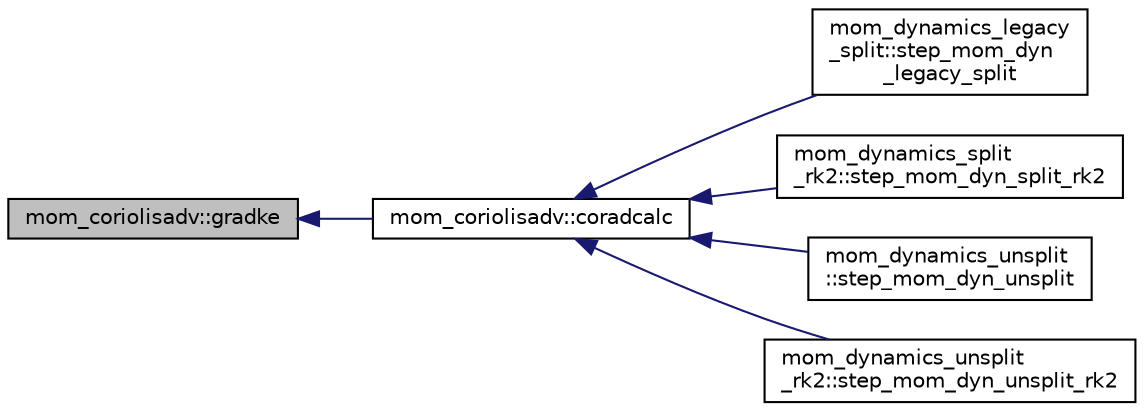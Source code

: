 digraph "mom_coriolisadv::gradke"
{
 // INTERACTIVE_SVG=YES
  edge [fontname="Helvetica",fontsize="10",labelfontname="Helvetica",labelfontsize="10"];
  node [fontname="Helvetica",fontsize="10",shape=record];
  rankdir="LR";
  Node30 [label="mom_coriolisadv::gradke",height=0.2,width=0.4,color="black", fillcolor="grey75", style="filled", fontcolor="black"];
  Node30 -> Node31 [dir="back",color="midnightblue",fontsize="10",style="solid",fontname="Helvetica"];
  Node31 [label="mom_coriolisadv::coradcalc",height=0.2,width=0.4,color="black", fillcolor="white", style="filled",URL="$namespacemom__coriolisadv.html#a48e46860dad5118d78c8cd7de964e71f",tooltip="Calculates the Coriolis and momentum advection contributions to the acceleration. ..."];
  Node31 -> Node32 [dir="back",color="midnightblue",fontsize="10",style="solid",fontname="Helvetica"];
  Node32 [label="mom_dynamics_legacy\l_split::step_mom_dyn\l_legacy_split",height=0.2,width=0.4,color="black", fillcolor="white", style="filled",URL="$namespacemom__dynamics__legacy__split.html#ae34fe0561f87dc05c2fad64bf6d5a1ee"];
  Node31 -> Node33 [dir="back",color="midnightblue",fontsize="10",style="solid",fontname="Helvetica"];
  Node33 [label="mom_dynamics_split\l_rk2::step_mom_dyn_split_rk2",height=0.2,width=0.4,color="black", fillcolor="white", style="filled",URL="$namespacemom__dynamics__split__rk2.html#a81cce65643a8cf94979d68354a9a1979",tooltip="RK2 splitting for time stepping MOM adiabatic dynamics. "];
  Node31 -> Node34 [dir="back",color="midnightblue",fontsize="10",style="solid",fontname="Helvetica"];
  Node34 [label="mom_dynamics_unsplit\l::step_mom_dyn_unsplit",height=0.2,width=0.4,color="black", fillcolor="white", style="filled",URL="$namespacemom__dynamics__unsplit.html#a53a72861e61f049479fdec46ea11227b"];
  Node31 -> Node35 [dir="back",color="midnightblue",fontsize="10",style="solid",fontname="Helvetica"];
  Node35 [label="mom_dynamics_unsplit\l_rk2::step_mom_dyn_unsplit_rk2",height=0.2,width=0.4,color="black", fillcolor="white", style="filled",URL="$namespacemom__dynamics__unsplit__rk2.html#ae10d75d92c1ec7783df7e5d8965b86a0"];
}
